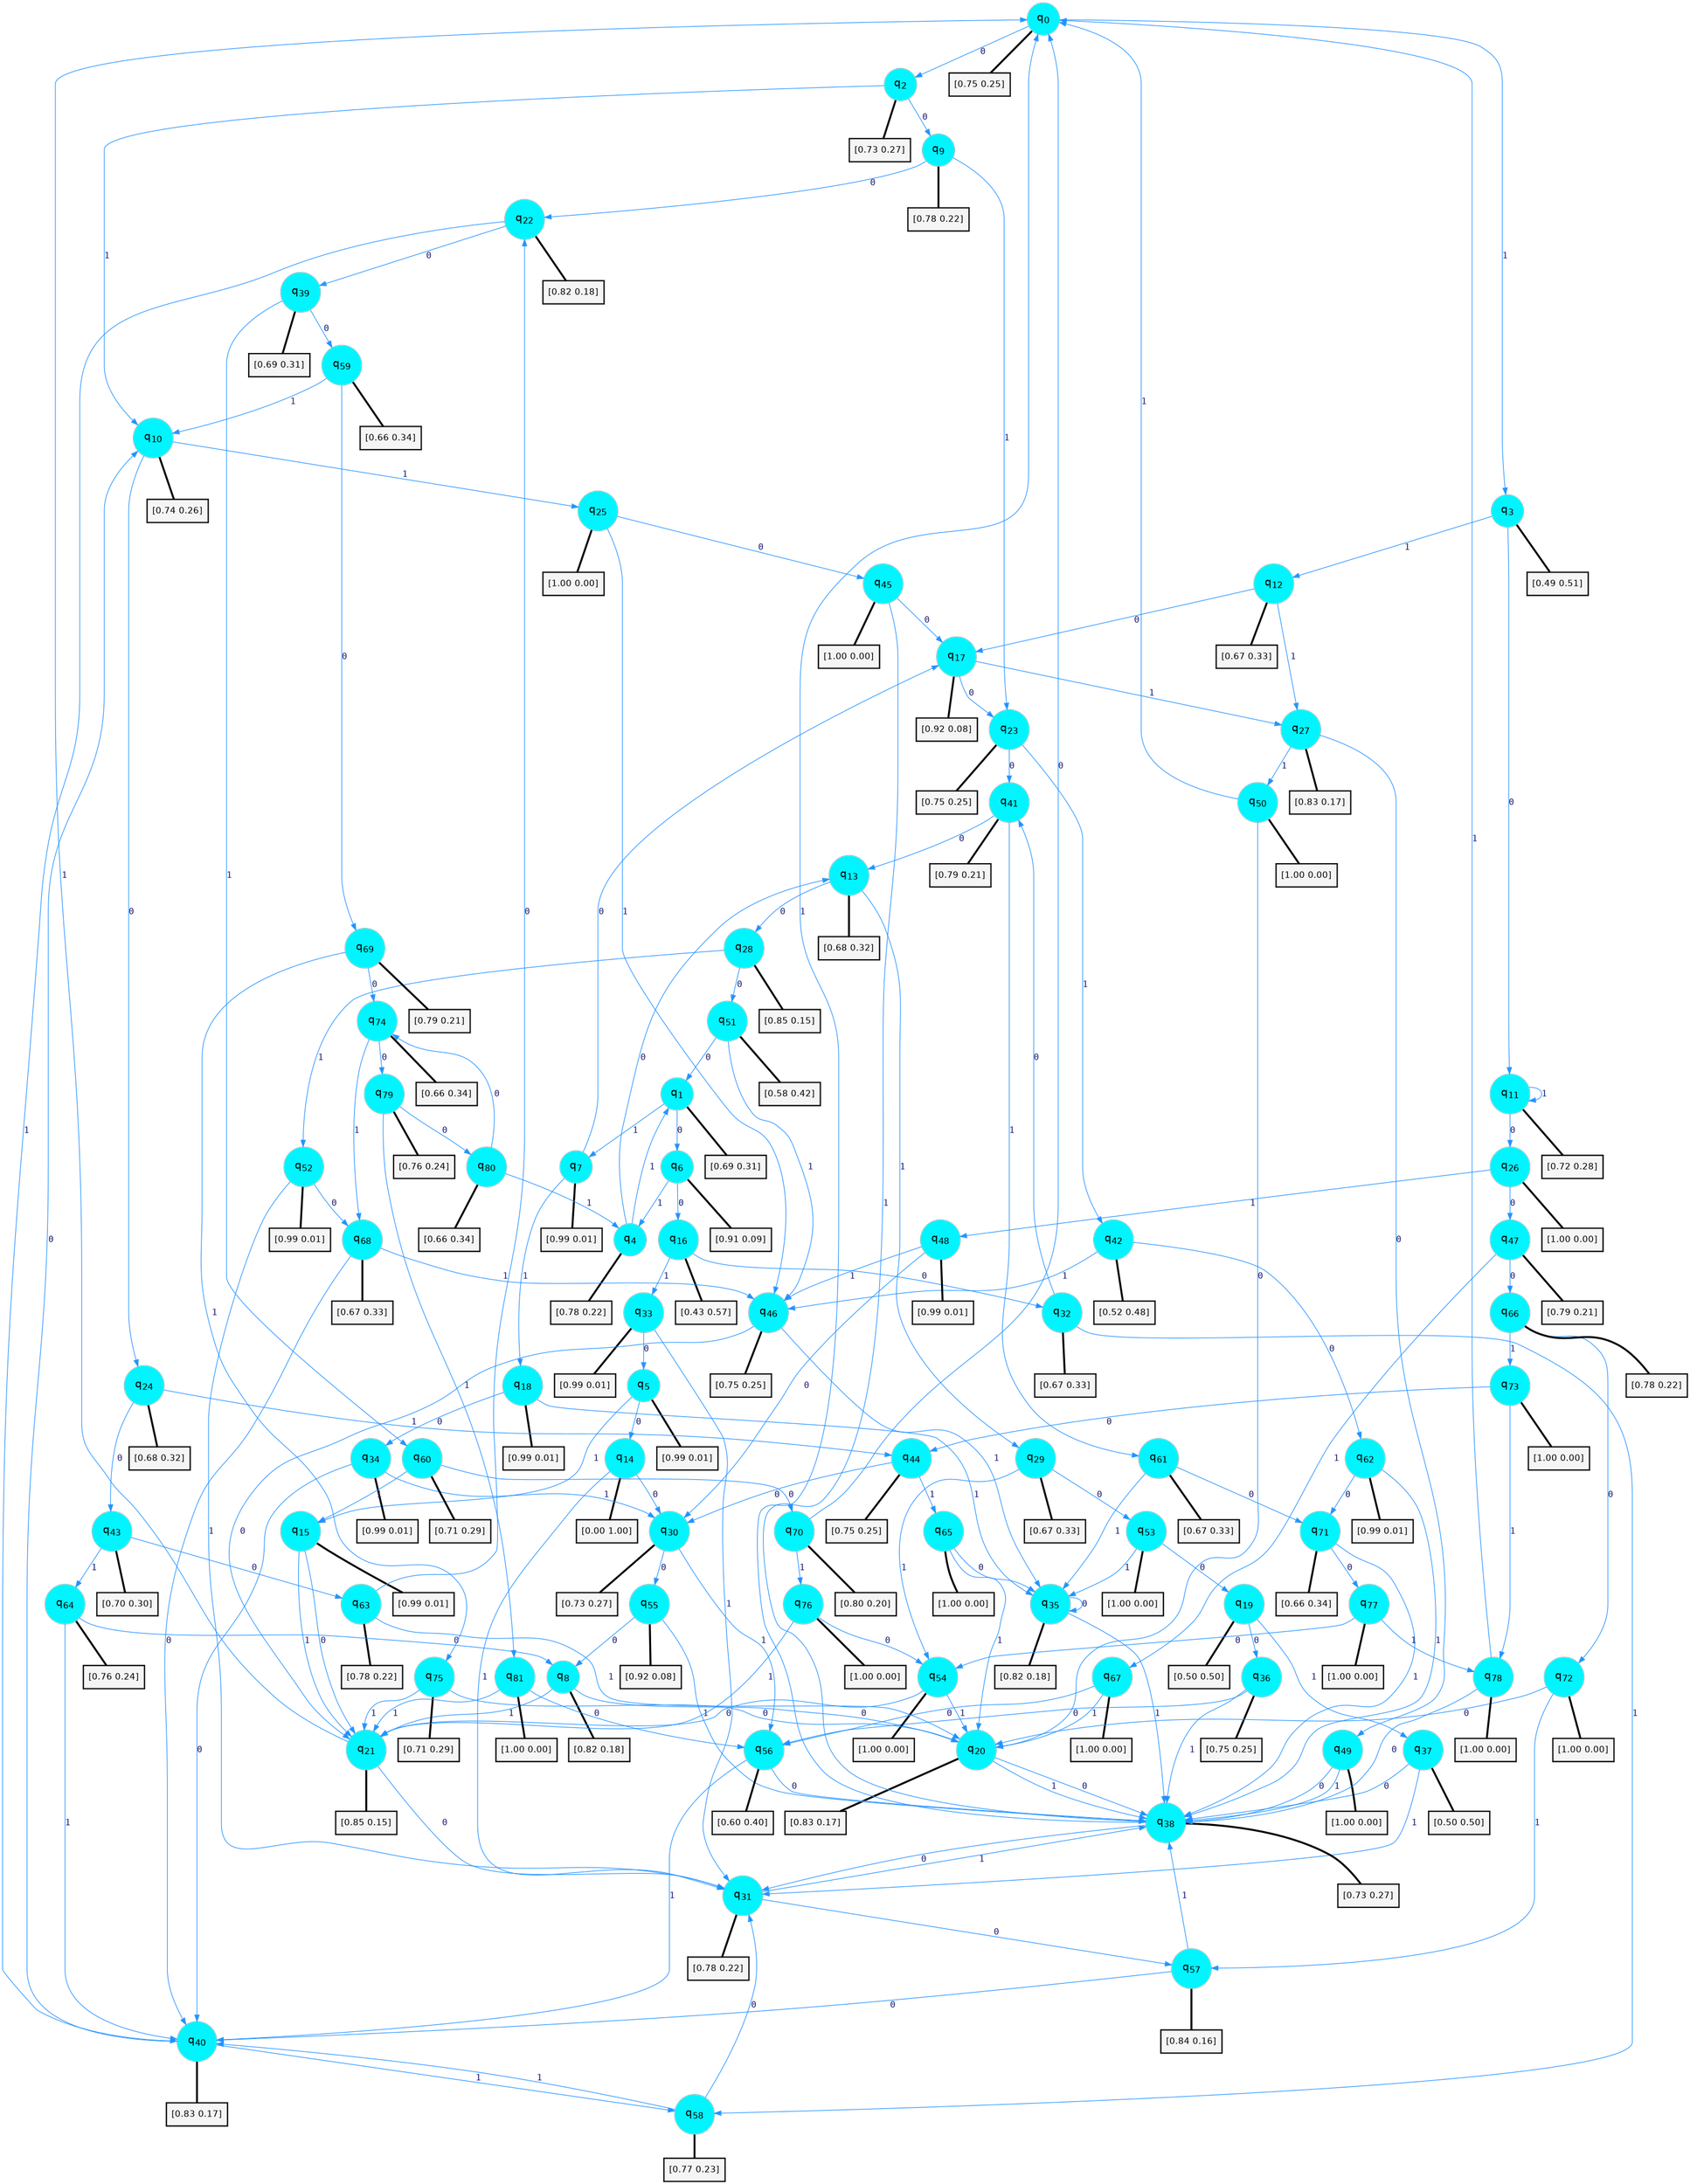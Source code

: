 digraph G {
graph [
bgcolor=transparent, dpi=300, rankdir=TD, size="40,25"];
node [
color=gray, fillcolor=turquoise1, fontcolor=black, fontname=Helvetica, fontsize=16, fontweight=bold, shape=circle, style=filled];
edge [
arrowsize=1, color=dodgerblue1, fontcolor=midnightblue, fontname=courier, fontweight=bold, penwidth=1, style=solid, weight=20];
0[label=<q<SUB>0</SUB>>];
1[label=<q<SUB>1</SUB>>];
2[label=<q<SUB>2</SUB>>];
3[label=<q<SUB>3</SUB>>];
4[label=<q<SUB>4</SUB>>];
5[label=<q<SUB>5</SUB>>];
6[label=<q<SUB>6</SUB>>];
7[label=<q<SUB>7</SUB>>];
8[label=<q<SUB>8</SUB>>];
9[label=<q<SUB>9</SUB>>];
10[label=<q<SUB>10</SUB>>];
11[label=<q<SUB>11</SUB>>];
12[label=<q<SUB>12</SUB>>];
13[label=<q<SUB>13</SUB>>];
14[label=<q<SUB>14</SUB>>];
15[label=<q<SUB>15</SUB>>];
16[label=<q<SUB>16</SUB>>];
17[label=<q<SUB>17</SUB>>];
18[label=<q<SUB>18</SUB>>];
19[label=<q<SUB>19</SUB>>];
20[label=<q<SUB>20</SUB>>];
21[label=<q<SUB>21</SUB>>];
22[label=<q<SUB>22</SUB>>];
23[label=<q<SUB>23</SUB>>];
24[label=<q<SUB>24</SUB>>];
25[label=<q<SUB>25</SUB>>];
26[label=<q<SUB>26</SUB>>];
27[label=<q<SUB>27</SUB>>];
28[label=<q<SUB>28</SUB>>];
29[label=<q<SUB>29</SUB>>];
30[label=<q<SUB>30</SUB>>];
31[label=<q<SUB>31</SUB>>];
32[label=<q<SUB>32</SUB>>];
33[label=<q<SUB>33</SUB>>];
34[label=<q<SUB>34</SUB>>];
35[label=<q<SUB>35</SUB>>];
36[label=<q<SUB>36</SUB>>];
37[label=<q<SUB>37</SUB>>];
38[label=<q<SUB>38</SUB>>];
39[label=<q<SUB>39</SUB>>];
40[label=<q<SUB>40</SUB>>];
41[label=<q<SUB>41</SUB>>];
42[label=<q<SUB>42</SUB>>];
43[label=<q<SUB>43</SUB>>];
44[label=<q<SUB>44</SUB>>];
45[label=<q<SUB>45</SUB>>];
46[label=<q<SUB>46</SUB>>];
47[label=<q<SUB>47</SUB>>];
48[label=<q<SUB>48</SUB>>];
49[label=<q<SUB>49</SUB>>];
50[label=<q<SUB>50</SUB>>];
51[label=<q<SUB>51</SUB>>];
52[label=<q<SUB>52</SUB>>];
53[label=<q<SUB>53</SUB>>];
54[label=<q<SUB>54</SUB>>];
55[label=<q<SUB>55</SUB>>];
56[label=<q<SUB>56</SUB>>];
57[label=<q<SUB>57</SUB>>];
58[label=<q<SUB>58</SUB>>];
59[label=<q<SUB>59</SUB>>];
60[label=<q<SUB>60</SUB>>];
61[label=<q<SUB>61</SUB>>];
62[label=<q<SUB>62</SUB>>];
63[label=<q<SUB>63</SUB>>];
64[label=<q<SUB>64</SUB>>];
65[label=<q<SUB>65</SUB>>];
66[label=<q<SUB>66</SUB>>];
67[label=<q<SUB>67</SUB>>];
68[label=<q<SUB>68</SUB>>];
69[label=<q<SUB>69</SUB>>];
70[label=<q<SUB>70</SUB>>];
71[label=<q<SUB>71</SUB>>];
72[label=<q<SUB>72</SUB>>];
73[label=<q<SUB>73</SUB>>];
74[label=<q<SUB>74</SUB>>];
75[label=<q<SUB>75</SUB>>];
76[label=<q<SUB>76</SUB>>];
77[label=<q<SUB>77</SUB>>];
78[label=<q<SUB>78</SUB>>];
79[label=<q<SUB>79</SUB>>];
80[label=<q<SUB>80</SUB>>];
81[label=<q<SUB>81</SUB>>];
82[label="[0.75 0.25]", shape=box,fontcolor=black, fontname=Helvetica, fontsize=14, penwidth=2, fillcolor=whitesmoke,color=black];
83[label="[0.69 0.31]", shape=box,fontcolor=black, fontname=Helvetica, fontsize=14, penwidth=2, fillcolor=whitesmoke,color=black];
84[label="[0.73 0.27]", shape=box,fontcolor=black, fontname=Helvetica, fontsize=14, penwidth=2, fillcolor=whitesmoke,color=black];
85[label="[0.49 0.51]", shape=box,fontcolor=black, fontname=Helvetica, fontsize=14, penwidth=2, fillcolor=whitesmoke,color=black];
86[label="[0.78 0.22]", shape=box,fontcolor=black, fontname=Helvetica, fontsize=14, penwidth=2, fillcolor=whitesmoke,color=black];
87[label="[0.99 0.01]", shape=box,fontcolor=black, fontname=Helvetica, fontsize=14, penwidth=2, fillcolor=whitesmoke,color=black];
88[label="[0.91 0.09]", shape=box,fontcolor=black, fontname=Helvetica, fontsize=14, penwidth=2, fillcolor=whitesmoke,color=black];
89[label="[0.99 0.01]", shape=box,fontcolor=black, fontname=Helvetica, fontsize=14, penwidth=2, fillcolor=whitesmoke,color=black];
90[label="[0.82 0.18]", shape=box,fontcolor=black, fontname=Helvetica, fontsize=14, penwidth=2, fillcolor=whitesmoke,color=black];
91[label="[0.78 0.22]", shape=box,fontcolor=black, fontname=Helvetica, fontsize=14, penwidth=2, fillcolor=whitesmoke,color=black];
92[label="[0.74 0.26]", shape=box,fontcolor=black, fontname=Helvetica, fontsize=14, penwidth=2, fillcolor=whitesmoke,color=black];
93[label="[0.72 0.28]", shape=box,fontcolor=black, fontname=Helvetica, fontsize=14, penwidth=2, fillcolor=whitesmoke,color=black];
94[label="[0.67 0.33]", shape=box,fontcolor=black, fontname=Helvetica, fontsize=14, penwidth=2, fillcolor=whitesmoke,color=black];
95[label="[0.68 0.32]", shape=box,fontcolor=black, fontname=Helvetica, fontsize=14, penwidth=2, fillcolor=whitesmoke,color=black];
96[label="[0.00 1.00]", shape=box,fontcolor=black, fontname=Helvetica, fontsize=14, penwidth=2, fillcolor=whitesmoke,color=black];
97[label="[0.99 0.01]", shape=box,fontcolor=black, fontname=Helvetica, fontsize=14, penwidth=2, fillcolor=whitesmoke,color=black];
98[label="[0.43 0.57]", shape=box,fontcolor=black, fontname=Helvetica, fontsize=14, penwidth=2, fillcolor=whitesmoke,color=black];
99[label="[0.92 0.08]", shape=box,fontcolor=black, fontname=Helvetica, fontsize=14, penwidth=2, fillcolor=whitesmoke,color=black];
100[label="[0.99 0.01]", shape=box,fontcolor=black, fontname=Helvetica, fontsize=14, penwidth=2, fillcolor=whitesmoke,color=black];
101[label="[0.50 0.50]", shape=box,fontcolor=black, fontname=Helvetica, fontsize=14, penwidth=2, fillcolor=whitesmoke,color=black];
102[label="[0.83 0.17]", shape=box,fontcolor=black, fontname=Helvetica, fontsize=14, penwidth=2, fillcolor=whitesmoke,color=black];
103[label="[0.85 0.15]", shape=box,fontcolor=black, fontname=Helvetica, fontsize=14, penwidth=2, fillcolor=whitesmoke,color=black];
104[label="[0.82 0.18]", shape=box,fontcolor=black, fontname=Helvetica, fontsize=14, penwidth=2, fillcolor=whitesmoke,color=black];
105[label="[0.75 0.25]", shape=box,fontcolor=black, fontname=Helvetica, fontsize=14, penwidth=2, fillcolor=whitesmoke,color=black];
106[label="[0.68 0.32]", shape=box,fontcolor=black, fontname=Helvetica, fontsize=14, penwidth=2, fillcolor=whitesmoke,color=black];
107[label="[1.00 0.00]", shape=box,fontcolor=black, fontname=Helvetica, fontsize=14, penwidth=2, fillcolor=whitesmoke,color=black];
108[label="[1.00 0.00]", shape=box,fontcolor=black, fontname=Helvetica, fontsize=14, penwidth=2, fillcolor=whitesmoke,color=black];
109[label="[0.83 0.17]", shape=box,fontcolor=black, fontname=Helvetica, fontsize=14, penwidth=2, fillcolor=whitesmoke,color=black];
110[label="[0.85 0.15]", shape=box,fontcolor=black, fontname=Helvetica, fontsize=14, penwidth=2, fillcolor=whitesmoke,color=black];
111[label="[0.67 0.33]", shape=box,fontcolor=black, fontname=Helvetica, fontsize=14, penwidth=2, fillcolor=whitesmoke,color=black];
112[label="[0.73 0.27]", shape=box,fontcolor=black, fontname=Helvetica, fontsize=14, penwidth=2, fillcolor=whitesmoke,color=black];
113[label="[0.78 0.22]", shape=box,fontcolor=black, fontname=Helvetica, fontsize=14, penwidth=2, fillcolor=whitesmoke,color=black];
114[label="[0.67 0.33]", shape=box,fontcolor=black, fontname=Helvetica, fontsize=14, penwidth=2, fillcolor=whitesmoke,color=black];
115[label="[0.99 0.01]", shape=box,fontcolor=black, fontname=Helvetica, fontsize=14, penwidth=2, fillcolor=whitesmoke,color=black];
116[label="[0.99 0.01]", shape=box,fontcolor=black, fontname=Helvetica, fontsize=14, penwidth=2, fillcolor=whitesmoke,color=black];
117[label="[0.82 0.18]", shape=box,fontcolor=black, fontname=Helvetica, fontsize=14, penwidth=2, fillcolor=whitesmoke,color=black];
118[label="[0.75 0.25]", shape=box,fontcolor=black, fontname=Helvetica, fontsize=14, penwidth=2, fillcolor=whitesmoke,color=black];
119[label="[0.50 0.50]", shape=box,fontcolor=black, fontname=Helvetica, fontsize=14, penwidth=2, fillcolor=whitesmoke,color=black];
120[label="[0.73 0.27]", shape=box,fontcolor=black, fontname=Helvetica, fontsize=14, penwidth=2, fillcolor=whitesmoke,color=black];
121[label="[0.69 0.31]", shape=box,fontcolor=black, fontname=Helvetica, fontsize=14, penwidth=2, fillcolor=whitesmoke,color=black];
122[label="[0.83 0.17]", shape=box,fontcolor=black, fontname=Helvetica, fontsize=14, penwidth=2, fillcolor=whitesmoke,color=black];
123[label="[0.79 0.21]", shape=box,fontcolor=black, fontname=Helvetica, fontsize=14, penwidth=2, fillcolor=whitesmoke,color=black];
124[label="[0.52 0.48]", shape=box,fontcolor=black, fontname=Helvetica, fontsize=14, penwidth=2, fillcolor=whitesmoke,color=black];
125[label="[0.70 0.30]", shape=box,fontcolor=black, fontname=Helvetica, fontsize=14, penwidth=2, fillcolor=whitesmoke,color=black];
126[label="[0.75 0.25]", shape=box,fontcolor=black, fontname=Helvetica, fontsize=14, penwidth=2, fillcolor=whitesmoke,color=black];
127[label="[1.00 0.00]", shape=box,fontcolor=black, fontname=Helvetica, fontsize=14, penwidth=2, fillcolor=whitesmoke,color=black];
128[label="[0.75 0.25]", shape=box,fontcolor=black, fontname=Helvetica, fontsize=14, penwidth=2, fillcolor=whitesmoke,color=black];
129[label="[0.79 0.21]", shape=box,fontcolor=black, fontname=Helvetica, fontsize=14, penwidth=2, fillcolor=whitesmoke,color=black];
130[label="[0.99 0.01]", shape=box,fontcolor=black, fontname=Helvetica, fontsize=14, penwidth=2, fillcolor=whitesmoke,color=black];
131[label="[1.00 0.00]", shape=box,fontcolor=black, fontname=Helvetica, fontsize=14, penwidth=2, fillcolor=whitesmoke,color=black];
132[label="[1.00 0.00]", shape=box,fontcolor=black, fontname=Helvetica, fontsize=14, penwidth=2, fillcolor=whitesmoke,color=black];
133[label="[0.58 0.42]", shape=box,fontcolor=black, fontname=Helvetica, fontsize=14, penwidth=2, fillcolor=whitesmoke,color=black];
134[label="[0.99 0.01]", shape=box,fontcolor=black, fontname=Helvetica, fontsize=14, penwidth=2, fillcolor=whitesmoke,color=black];
135[label="[1.00 0.00]", shape=box,fontcolor=black, fontname=Helvetica, fontsize=14, penwidth=2, fillcolor=whitesmoke,color=black];
136[label="[1.00 0.00]", shape=box,fontcolor=black, fontname=Helvetica, fontsize=14, penwidth=2, fillcolor=whitesmoke,color=black];
137[label="[0.92 0.08]", shape=box,fontcolor=black, fontname=Helvetica, fontsize=14, penwidth=2, fillcolor=whitesmoke,color=black];
138[label="[0.60 0.40]", shape=box,fontcolor=black, fontname=Helvetica, fontsize=14, penwidth=2, fillcolor=whitesmoke,color=black];
139[label="[0.84 0.16]", shape=box,fontcolor=black, fontname=Helvetica, fontsize=14, penwidth=2, fillcolor=whitesmoke,color=black];
140[label="[0.77 0.23]", shape=box,fontcolor=black, fontname=Helvetica, fontsize=14, penwidth=2, fillcolor=whitesmoke,color=black];
141[label="[0.66 0.34]", shape=box,fontcolor=black, fontname=Helvetica, fontsize=14, penwidth=2, fillcolor=whitesmoke,color=black];
142[label="[0.71 0.29]", shape=box,fontcolor=black, fontname=Helvetica, fontsize=14, penwidth=2, fillcolor=whitesmoke,color=black];
143[label="[0.67 0.33]", shape=box,fontcolor=black, fontname=Helvetica, fontsize=14, penwidth=2, fillcolor=whitesmoke,color=black];
144[label="[0.99 0.01]", shape=box,fontcolor=black, fontname=Helvetica, fontsize=14, penwidth=2, fillcolor=whitesmoke,color=black];
145[label="[0.78 0.22]", shape=box,fontcolor=black, fontname=Helvetica, fontsize=14, penwidth=2, fillcolor=whitesmoke,color=black];
146[label="[0.76 0.24]", shape=box,fontcolor=black, fontname=Helvetica, fontsize=14, penwidth=2, fillcolor=whitesmoke,color=black];
147[label="[1.00 0.00]", shape=box,fontcolor=black, fontname=Helvetica, fontsize=14, penwidth=2, fillcolor=whitesmoke,color=black];
148[label="[0.78 0.22]", shape=box,fontcolor=black, fontname=Helvetica, fontsize=14, penwidth=2, fillcolor=whitesmoke,color=black];
149[label="[1.00 0.00]", shape=box,fontcolor=black, fontname=Helvetica, fontsize=14, penwidth=2, fillcolor=whitesmoke,color=black];
150[label="[0.67 0.33]", shape=box,fontcolor=black, fontname=Helvetica, fontsize=14, penwidth=2, fillcolor=whitesmoke,color=black];
151[label="[0.79 0.21]", shape=box,fontcolor=black, fontname=Helvetica, fontsize=14, penwidth=2, fillcolor=whitesmoke,color=black];
152[label="[0.80 0.20]", shape=box,fontcolor=black, fontname=Helvetica, fontsize=14, penwidth=2, fillcolor=whitesmoke,color=black];
153[label="[0.66 0.34]", shape=box,fontcolor=black, fontname=Helvetica, fontsize=14, penwidth=2, fillcolor=whitesmoke,color=black];
154[label="[1.00 0.00]", shape=box,fontcolor=black, fontname=Helvetica, fontsize=14, penwidth=2, fillcolor=whitesmoke,color=black];
155[label="[1.00 0.00]", shape=box,fontcolor=black, fontname=Helvetica, fontsize=14, penwidth=2, fillcolor=whitesmoke,color=black];
156[label="[0.66 0.34]", shape=box,fontcolor=black, fontname=Helvetica, fontsize=14, penwidth=2, fillcolor=whitesmoke,color=black];
157[label="[0.71 0.29]", shape=box,fontcolor=black, fontname=Helvetica, fontsize=14, penwidth=2, fillcolor=whitesmoke,color=black];
158[label="[1.00 0.00]", shape=box,fontcolor=black, fontname=Helvetica, fontsize=14, penwidth=2, fillcolor=whitesmoke,color=black];
159[label="[1.00 0.00]", shape=box,fontcolor=black, fontname=Helvetica, fontsize=14, penwidth=2, fillcolor=whitesmoke,color=black];
160[label="[1.00 0.00]", shape=box,fontcolor=black, fontname=Helvetica, fontsize=14, penwidth=2, fillcolor=whitesmoke,color=black];
161[label="[0.76 0.24]", shape=box,fontcolor=black, fontname=Helvetica, fontsize=14, penwidth=2, fillcolor=whitesmoke,color=black];
162[label="[0.66 0.34]", shape=box,fontcolor=black, fontname=Helvetica, fontsize=14, penwidth=2, fillcolor=whitesmoke,color=black];
163[label="[1.00 0.00]", shape=box,fontcolor=black, fontname=Helvetica, fontsize=14, penwidth=2, fillcolor=whitesmoke,color=black];
0->2 [label=0];
0->3 [label=1];
0->82 [arrowhead=none, penwidth=3,color=black];
1->6 [label=0];
1->7 [label=1];
1->83 [arrowhead=none, penwidth=3,color=black];
2->9 [label=0];
2->10 [label=1];
2->84 [arrowhead=none, penwidth=3,color=black];
3->11 [label=0];
3->12 [label=1];
3->85 [arrowhead=none, penwidth=3,color=black];
4->13 [label=0];
4->1 [label=1];
4->86 [arrowhead=none, penwidth=3,color=black];
5->14 [label=0];
5->15 [label=1];
5->87 [arrowhead=none, penwidth=3,color=black];
6->16 [label=0];
6->4 [label=1];
6->88 [arrowhead=none, penwidth=3,color=black];
7->17 [label=0];
7->18 [label=1];
7->89 [arrowhead=none, penwidth=3,color=black];
8->20 [label=0];
8->21 [label=1];
8->90 [arrowhead=none, penwidth=3,color=black];
9->22 [label=0];
9->23 [label=1];
9->91 [arrowhead=none, penwidth=3,color=black];
10->24 [label=0];
10->25 [label=1];
10->92 [arrowhead=none, penwidth=3,color=black];
11->26 [label=0];
11->11 [label=1];
11->93 [arrowhead=none, penwidth=3,color=black];
12->17 [label=0];
12->27 [label=1];
12->94 [arrowhead=none, penwidth=3,color=black];
13->28 [label=0];
13->29 [label=1];
13->95 [arrowhead=none, penwidth=3,color=black];
14->30 [label=0];
14->31 [label=1];
14->96 [arrowhead=none, penwidth=3,color=black];
15->21 [label=0];
15->21 [label=1];
15->97 [arrowhead=none, penwidth=3,color=black];
16->32 [label=0];
16->33 [label=1];
16->98 [arrowhead=none, penwidth=3,color=black];
17->23 [label=0];
17->27 [label=1];
17->99 [arrowhead=none, penwidth=3,color=black];
18->34 [label=0];
18->35 [label=1];
18->100 [arrowhead=none, penwidth=3,color=black];
19->36 [label=0];
19->37 [label=1];
19->101 [arrowhead=none, penwidth=3,color=black];
20->38 [label=0];
20->38 [label=1];
20->102 [arrowhead=none, penwidth=3,color=black];
21->31 [label=0];
21->0 [label=1];
21->103 [arrowhead=none, penwidth=3,color=black];
22->39 [label=0];
22->40 [label=1];
22->104 [arrowhead=none, penwidth=3,color=black];
23->41 [label=0];
23->42 [label=1];
23->105 [arrowhead=none, penwidth=3,color=black];
24->43 [label=0];
24->44 [label=1];
24->106 [arrowhead=none, penwidth=3,color=black];
25->45 [label=0];
25->46 [label=1];
25->107 [arrowhead=none, penwidth=3,color=black];
26->47 [label=0];
26->48 [label=1];
26->108 [arrowhead=none, penwidth=3,color=black];
27->49 [label=0];
27->50 [label=1];
27->109 [arrowhead=none, penwidth=3,color=black];
28->51 [label=0];
28->52 [label=1];
28->110 [arrowhead=none, penwidth=3,color=black];
29->53 [label=0];
29->54 [label=1];
29->111 [arrowhead=none, penwidth=3,color=black];
30->55 [label=0];
30->56 [label=1];
30->112 [arrowhead=none, penwidth=3,color=black];
31->57 [label=0];
31->38 [label=1];
31->113 [arrowhead=none, penwidth=3,color=black];
32->41 [label=0];
32->58 [label=1];
32->114 [arrowhead=none, penwidth=3,color=black];
33->5 [label=0];
33->31 [label=1];
33->115 [arrowhead=none, penwidth=3,color=black];
34->40 [label=0];
34->30 [label=1];
34->116 [arrowhead=none, penwidth=3,color=black];
35->35 [label=0];
35->38 [label=1];
35->117 [arrowhead=none, penwidth=3,color=black];
36->56 [label=0];
36->38 [label=1];
36->118 [arrowhead=none, penwidth=3,color=black];
37->38 [label=0];
37->31 [label=1];
37->119 [arrowhead=none, penwidth=3,color=black];
38->31 [label=0];
38->0 [label=1];
38->120 [arrowhead=none, penwidth=3,color=black];
39->59 [label=0];
39->60 [label=1];
39->121 [arrowhead=none, penwidth=3,color=black];
40->10 [label=0];
40->58 [label=1];
40->122 [arrowhead=none, penwidth=3,color=black];
41->13 [label=0];
41->61 [label=1];
41->123 [arrowhead=none, penwidth=3,color=black];
42->62 [label=0];
42->46 [label=1];
42->124 [arrowhead=none, penwidth=3,color=black];
43->63 [label=0];
43->64 [label=1];
43->125 [arrowhead=none, penwidth=3,color=black];
44->30 [label=0];
44->65 [label=1];
44->126 [arrowhead=none, penwidth=3,color=black];
45->17 [label=0];
45->38 [label=1];
45->127 [arrowhead=none, penwidth=3,color=black];
46->21 [label=0];
46->35 [label=1];
46->128 [arrowhead=none, penwidth=3,color=black];
47->66 [label=0];
47->67 [label=1];
47->129 [arrowhead=none, penwidth=3,color=black];
48->30 [label=0];
48->46 [label=1];
48->130 [arrowhead=none, penwidth=3,color=black];
49->38 [label=0];
49->38 [label=1];
49->131 [arrowhead=none, penwidth=3,color=black];
50->20 [label=0];
50->0 [label=1];
50->132 [arrowhead=none, penwidth=3,color=black];
51->1 [label=0];
51->46 [label=1];
51->133 [arrowhead=none, penwidth=3,color=black];
52->68 [label=0];
52->31 [label=1];
52->134 [arrowhead=none, penwidth=3,color=black];
53->19 [label=0];
53->35 [label=1];
53->135 [arrowhead=none, penwidth=3,color=black];
54->21 [label=0];
54->20 [label=1];
54->136 [arrowhead=none, penwidth=3,color=black];
55->8 [label=0];
55->38 [label=1];
55->137 [arrowhead=none, penwidth=3,color=black];
56->38 [label=0];
56->40 [label=1];
56->138 [arrowhead=none, penwidth=3,color=black];
57->40 [label=0];
57->38 [label=1];
57->139 [arrowhead=none, penwidth=3,color=black];
58->31 [label=0];
58->40 [label=1];
58->140 [arrowhead=none, penwidth=3,color=black];
59->69 [label=0];
59->10 [label=1];
59->141 [arrowhead=none, penwidth=3,color=black];
60->70 [label=0];
60->15 [label=1];
60->142 [arrowhead=none, penwidth=3,color=black];
61->71 [label=0];
61->35 [label=1];
61->143 [arrowhead=none, penwidth=3,color=black];
62->71 [label=0];
62->38 [label=1];
62->144 [arrowhead=none, penwidth=3,color=black];
63->22 [label=0];
63->20 [label=1];
63->145 [arrowhead=none, penwidth=3,color=black];
64->8 [label=0];
64->40 [label=1];
64->146 [arrowhead=none, penwidth=3,color=black];
65->35 [label=0];
65->20 [label=1];
65->147 [arrowhead=none, penwidth=3,color=black];
66->72 [label=0];
66->73 [label=1];
66->148 [arrowhead=none, penwidth=3,color=black];
67->56 [label=0];
67->20 [label=1];
67->149 [arrowhead=none, penwidth=3,color=black];
68->40 [label=0];
68->46 [label=1];
68->150 [arrowhead=none, penwidth=3,color=black];
69->74 [label=0];
69->75 [label=1];
69->151 [arrowhead=none, penwidth=3,color=black];
70->0 [label=0];
70->76 [label=1];
70->152 [arrowhead=none, penwidth=3,color=black];
71->77 [label=0];
71->38 [label=1];
71->153 [arrowhead=none, penwidth=3,color=black];
72->20 [label=0];
72->57 [label=1];
72->154 [arrowhead=none, penwidth=3,color=black];
73->44 [label=0];
73->78 [label=1];
73->155 [arrowhead=none, penwidth=3,color=black];
74->79 [label=0];
74->68 [label=1];
74->156 [arrowhead=none, penwidth=3,color=black];
75->20 [label=0];
75->21 [label=1];
75->157 [arrowhead=none, penwidth=3,color=black];
76->54 [label=0];
76->21 [label=1];
76->158 [arrowhead=none, penwidth=3,color=black];
77->54 [label=0];
77->78 [label=1];
77->159 [arrowhead=none, penwidth=3,color=black];
78->38 [label=0];
78->0 [label=1];
78->160 [arrowhead=none, penwidth=3,color=black];
79->80 [label=0];
79->81 [label=1];
79->161 [arrowhead=none, penwidth=3,color=black];
80->74 [label=0];
80->4 [label=1];
80->162 [arrowhead=none, penwidth=3,color=black];
81->56 [label=0];
81->21 [label=1];
81->163 [arrowhead=none, penwidth=3,color=black];
}
